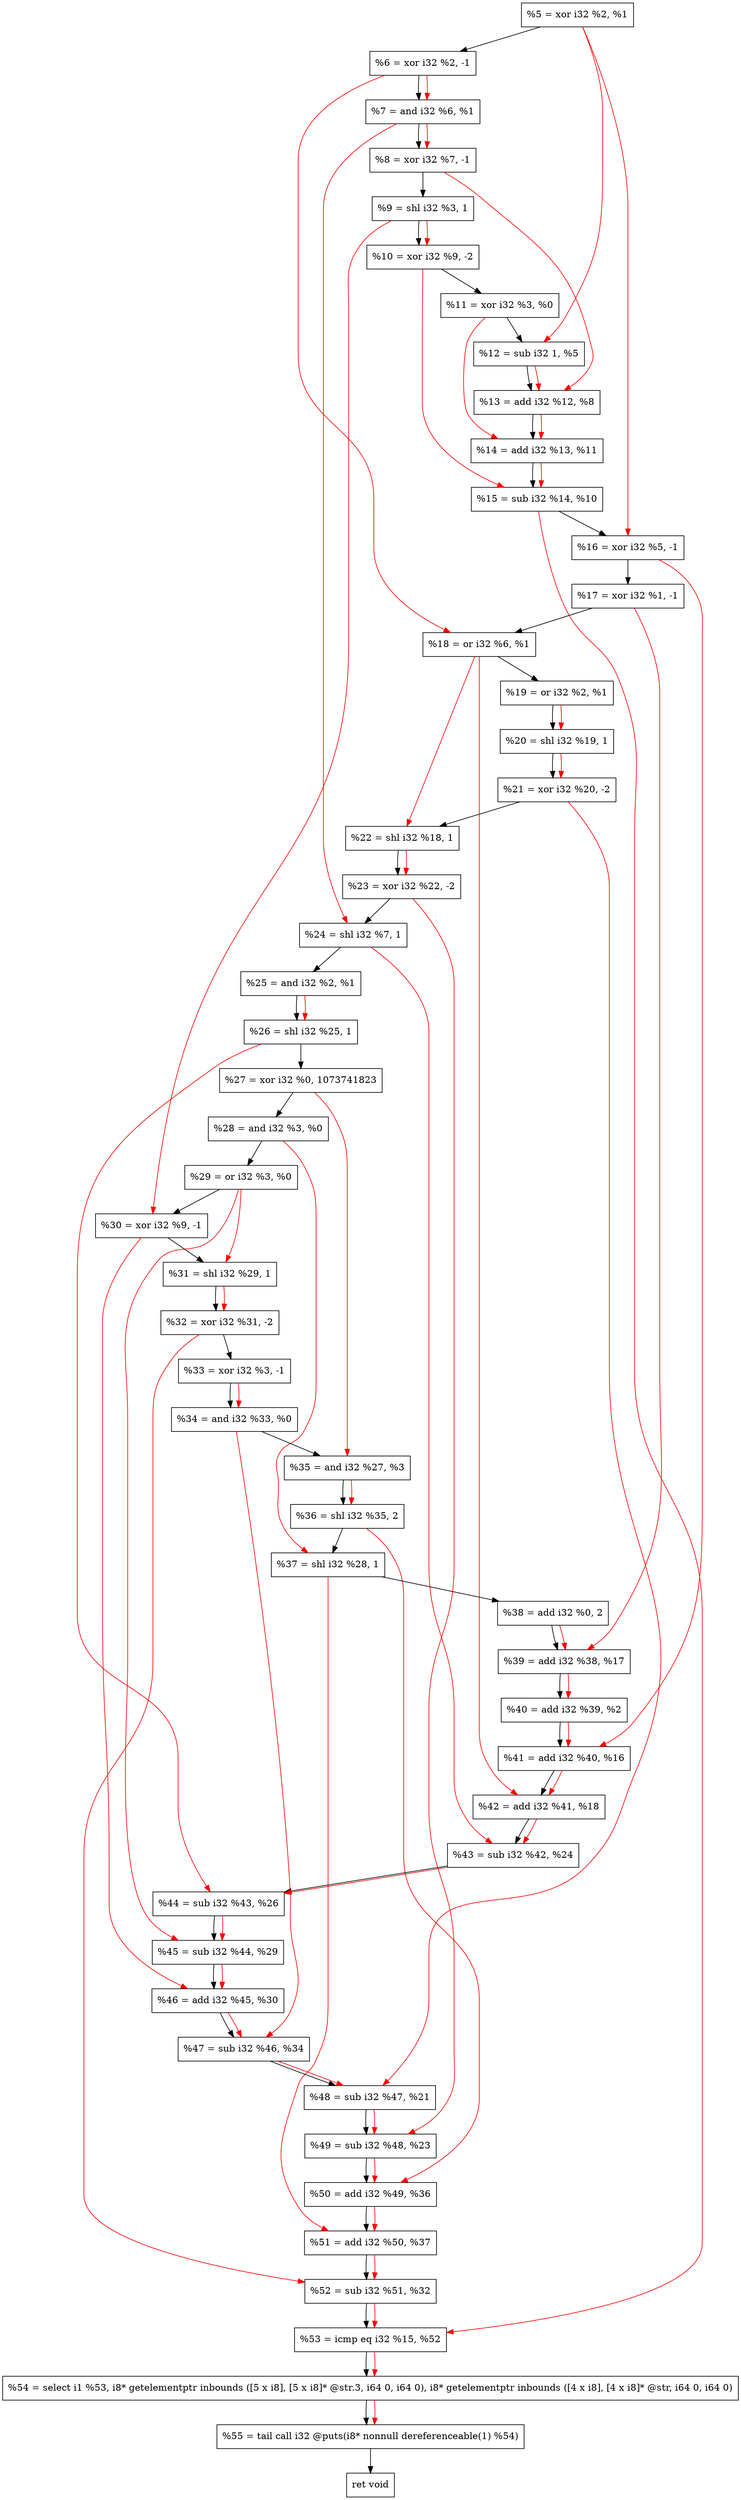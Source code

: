 digraph "DFG for'crackme' function" {
	Node0x687770[shape=record, label="  %5 = xor i32 %2, %1"];
	Node0x687df0[shape=record, label="  %6 = xor i32 %2, -1"];
	Node0x687e60[shape=record, label="  %7 = and i32 %6, %1"];
	Node0x687ed0[shape=record, label="  %8 = xor i32 %7, -1"];
	Node0x687f70[shape=record, label="  %9 = shl i32 %3, 1"];
	Node0x688010[shape=record, label="  %10 = xor i32 %9, -2"];
	Node0x688080[shape=record, label="  %11 = xor i32 %3, %0"];
	Node0x6880f0[shape=record, label="  %12 = sub i32 1, %5"];
	Node0x688160[shape=record, label="  %13 = add i32 %12, %8"];
	Node0x6881d0[shape=record, label="  %14 = add i32 %13, %11"];
	Node0x688240[shape=record, label="  %15 = sub i32 %14, %10"];
	Node0x6882b0[shape=record, label="  %16 = xor i32 %5, -1"];
	Node0x688320[shape=record, label="  %17 = xor i32 %1, -1"];
	Node0x688390[shape=record, label="  %18 = or i32 %6, %1"];
	Node0x688400[shape=record, label="  %19 = or i32 %2, %1"];
	Node0x688470[shape=record, label="  %20 = shl i32 %19, 1"];
	Node0x6884e0[shape=record, label="  %21 = xor i32 %20, -2"];
	Node0x688550[shape=record, label="  %22 = shl i32 %18, 1"];
	Node0x6885c0[shape=record, label="  %23 = xor i32 %22, -2"];
	Node0x688630[shape=record, label="  %24 = shl i32 %7, 1"];
	Node0x6886a0[shape=record, label="  %25 = and i32 %2, %1"];
	Node0x688710[shape=record, label="  %26 = shl i32 %25, 1"];
	Node0x6887b0[shape=record, label="  %27 = xor i32 %0, 1073741823"];
	Node0x688820[shape=record, label="  %28 = and i32 %3, %0"];
	Node0x688890[shape=record, label="  %29 = or i32 %3, %0"];
	Node0x688900[shape=record, label="  %30 = xor i32 %9, -1"];
	Node0x688970[shape=record, label="  %31 = shl i32 %29, 1"];
	Node0x6889e0[shape=record, label="  %32 = xor i32 %31, -2"];
	Node0x688c60[shape=record, label="  %33 = xor i32 %3, -1"];
	Node0x688cd0[shape=record, label="  %34 = and i32 %33, %0"];
	Node0x688d40[shape=record, label="  %35 = and i32 %27, %3"];
	Node0x688de0[shape=record, label="  %36 = shl i32 %35, 2"];
	Node0x688e50[shape=record, label="  %37 = shl i32 %28, 1"];
	Node0x688ec0[shape=record, label="  %38 = add i32 %0, 2"];
	Node0x688f30[shape=record, label="  %39 = add i32 %38, %17"];
	Node0x688fa0[shape=record, label="  %40 = add i32 %39, %2"];
	Node0x689010[shape=record, label="  %41 = add i32 %40, %16"];
	Node0x689080[shape=record, label="  %42 = add i32 %41, %18"];
	Node0x6890f0[shape=record, label="  %43 = sub i32 %42, %24"];
	Node0x689160[shape=record, label="  %44 = sub i32 %43, %26"];
	Node0x6891d0[shape=record, label="  %45 = sub i32 %44, %29"];
	Node0x689240[shape=record, label="  %46 = add i32 %45, %30"];
	Node0x6892b0[shape=record, label="  %47 = sub i32 %46, %34"];
	Node0x689320[shape=record, label="  %48 = sub i32 %47, %21"];
	Node0x689390[shape=record, label="  %49 = sub i32 %48, %23"];
	Node0x689400[shape=record, label="  %50 = add i32 %49, %36"];
	Node0x689470[shape=record, label="  %51 = add i32 %50, %37"];
	Node0x6894e0[shape=record, label="  %52 = sub i32 %51, %32"];
	Node0x689550[shape=record, label="  %53 = icmp eq i32 %15, %52"];
	Node0x628268[shape=record, label="  %54 = select i1 %53, i8* getelementptr inbounds ([5 x i8], [5 x i8]* @str.3, i64 0, i64 0), i8* getelementptr inbounds ([4 x i8], [4 x i8]* @str, i64 0, i64 0)"];
	Node0x6899f0[shape=record, label="  %55 = tail call i32 @puts(i8* nonnull dereferenceable(1) %54)"];
	Node0x689a40[shape=record, label="  ret void"];
	Node0x687770 -> Node0x687df0;
	Node0x687df0 -> Node0x687e60;
	Node0x687e60 -> Node0x687ed0;
	Node0x687ed0 -> Node0x687f70;
	Node0x687f70 -> Node0x688010;
	Node0x688010 -> Node0x688080;
	Node0x688080 -> Node0x6880f0;
	Node0x6880f0 -> Node0x688160;
	Node0x688160 -> Node0x6881d0;
	Node0x6881d0 -> Node0x688240;
	Node0x688240 -> Node0x6882b0;
	Node0x6882b0 -> Node0x688320;
	Node0x688320 -> Node0x688390;
	Node0x688390 -> Node0x688400;
	Node0x688400 -> Node0x688470;
	Node0x688470 -> Node0x6884e0;
	Node0x6884e0 -> Node0x688550;
	Node0x688550 -> Node0x6885c0;
	Node0x6885c0 -> Node0x688630;
	Node0x688630 -> Node0x6886a0;
	Node0x6886a0 -> Node0x688710;
	Node0x688710 -> Node0x6887b0;
	Node0x6887b0 -> Node0x688820;
	Node0x688820 -> Node0x688890;
	Node0x688890 -> Node0x688900;
	Node0x688900 -> Node0x688970;
	Node0x688970 -> Node0x6889e0;
	Node0x6889e0 -> Node0x688c60;
	Node0x688c60 -> Node0x688cd0;
	Node0x688cd0 -> Node0x688d40;
	Node0x688d40 -> Node0x688de0;
	Node0x688de0 -> Node0x688e50;
	Node0x688e50 -> Node0x688ec0;
	Node0x688ec0 -> Node0x688f30;
	Node0x688f30 -> Node0x688fa0;
	Node0x688fa0 -> Node0x689010;
	Node0x689010 -> Node0x689080;
	Node0x689080 -> Node0x6890f0;
	Node0x6890f0 -> Node0x689160;
	Node0x689160 -> Node0x6891d0;
	Node0x6891d0 -> Node0x689240;
	Node0x689240 -> Node0x6892b0;
	Node0x6892b0 -> Node0x689320;
	Node0x689320 -> Node0x689390;
	Node0x689390 -> Node0x689400;
	Node0x689400 -> Node0x689470;
	Node0x689470 -> Node0x6894e0;
	Node0x6894e0 -> Node0x689550;
	Node0x689550 -> Node0x628268;
	Node0x628268 -> Node0x6899f0;
	Node0x6899f0 -> Node0x689a40;
edge [color=red]
	Node0x687df0 -> Node0x687e60;
	Node0x687e60 -> Node0x687ed0;
	Node0x687f70 -> Node0x688010;
	Node0x687770 -> Node0x6880f0;
	Node0x6880f0 -> Node0x688160;
	Node0x687ed0 -> Node0x688160;
	Node0x688160 -> Node0x6881d0;
	Node0x688080 -> Node0x6881d0;
	Node0x6881d0 -> Node0x688240;
	Node0x688010 -> Node0x688240;
	Node0x687770 -> Node0x6882b0;
	Node0x687df0 -> Node0x688390;
	Node0x688400 -> Node0x688470;
	Node0x688470 -> Node0x6884e0;
	Node0x688390 -> Node0x688550;
	Node0x688550 -> Node0x6885c0;
	Node0x687e60 -> Node0x688630;
	Node0x6886a0 -> Node0x688710;
	Node0x687f70 -> Node0x688900;
	Node0x688890 -> Node0x688970;
	Node0x688970 -> Node0x6889e0;
	Node0x688c60 -> Node0x688cd0;
	Node0x6887b0 -> Node0x688d40;
	Node0x688d40 -> Node0x688de0;
	Node0x688820 -> Node0x688e50;
	Node0x688ec0 -> Node0x688f30;
	Node0x688320 -> Node0x688f30;
	Node0x688f30 -> Node0x688fa0;
	Node0x688fa0 -> Node0x689010;
	Node0x6882b0 -> Node0x689010;
	Node0x689010 -> Node0x689080;
	Node0x688390 -> Node0x689080;
	Node0x689080 -> Node0x6890f0;
	Node0x688630 -> Node0x6890f0;
	Node0x6890f0 -> Node0x689160;
	Node0x688710 -> Node0x689160;
	Node0x689160 -> Node0x6891d0;
	Node0x688890 -> Node0x6891d0;
	Node0x6891d0 -> Node0x689240;
	Node0x688900 -> Node0x689240;
	Node0x689240 -> Node0x6892b0;
	Node0x688cd0 -> Node0x6892b0;
	Node0x6892b0 -> Node0x689320;
	Node0x6884e0 -> Node0x689320;
	Node0x689320 -> Node0x689390;
	Node0x6885c0 -> Node0x689390;
	Node0x689390 -> Node0x689400;
	Node0x688de0 -> Node0x689400;
	Node0x689400 -> Node0x689470;
	Node0x688e50 -> Node0x689470;
	Node0x689470 -> Node0x6894e0;
	Node0x6889e0 -> Node0x6894e0;
	Node0x688240 -> Node0x689550;
	Node0x6894e0 -> Node0x689550;
	Node0x689550 -> Node0x628268;
	Node0x628268 -> Node0x6899f0;
}
